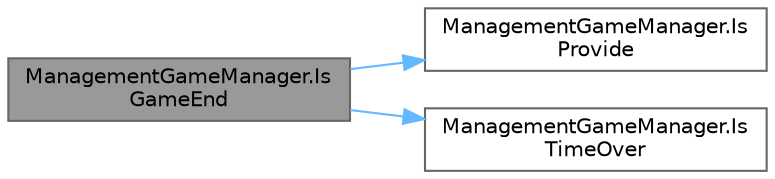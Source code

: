 digraph "ManagementGameManager.IsGameEnd"
{
 // LATEX_PDF_SIZE
  bgcolor="transparent";
  edge [fontname=Helvetica,fontsize=10,labelfontname=Helvetica,labelfontsize=10];
  node [fontname=Helvetica,fontsize=10,shape=box,height=0.2,width=0.4];
  rankdir="LR";
  Node1 [id="Node000001",label="ManagementGameManager.Is\lGameEnd",height=0.2,width=0.4,color="gray40", fillcolor="grey60", style="filled", fontcolor="black",tooltip="ゲームが終了したかどうか"];
  Node1 -> Node2 [id="edge1_Node000001_Node000002",color="steelblue1",style="solid",tooltip=" "];
  Node2 [id="Node000002",label="ManagementGameManager.Is\lProvide",height=0.2,width=0.4,color="grey40", fillcolor="white", style="filled",URL="$class_management_game_manager.html#a1003bd9f44be78e686e73746a75439e3",tooltip="料理が提供できるか"];
  Node1 -> Node3 [id="edge2_Node000001_Node000003",color="steelblue1",style="solid",tooltip=" "];
  Node3 [id="Node000003",label="ManagementGameManager.Is\lTimeOver",height=0.2,width=0.4,color="grey40", fillcolor="white", style="filled",URL="$class_management_game_manager.html#a8149fc9103c477c46daab16d25e5240e",tooltip="経過時間が制限時間を過ぎたかどうか"];
}
